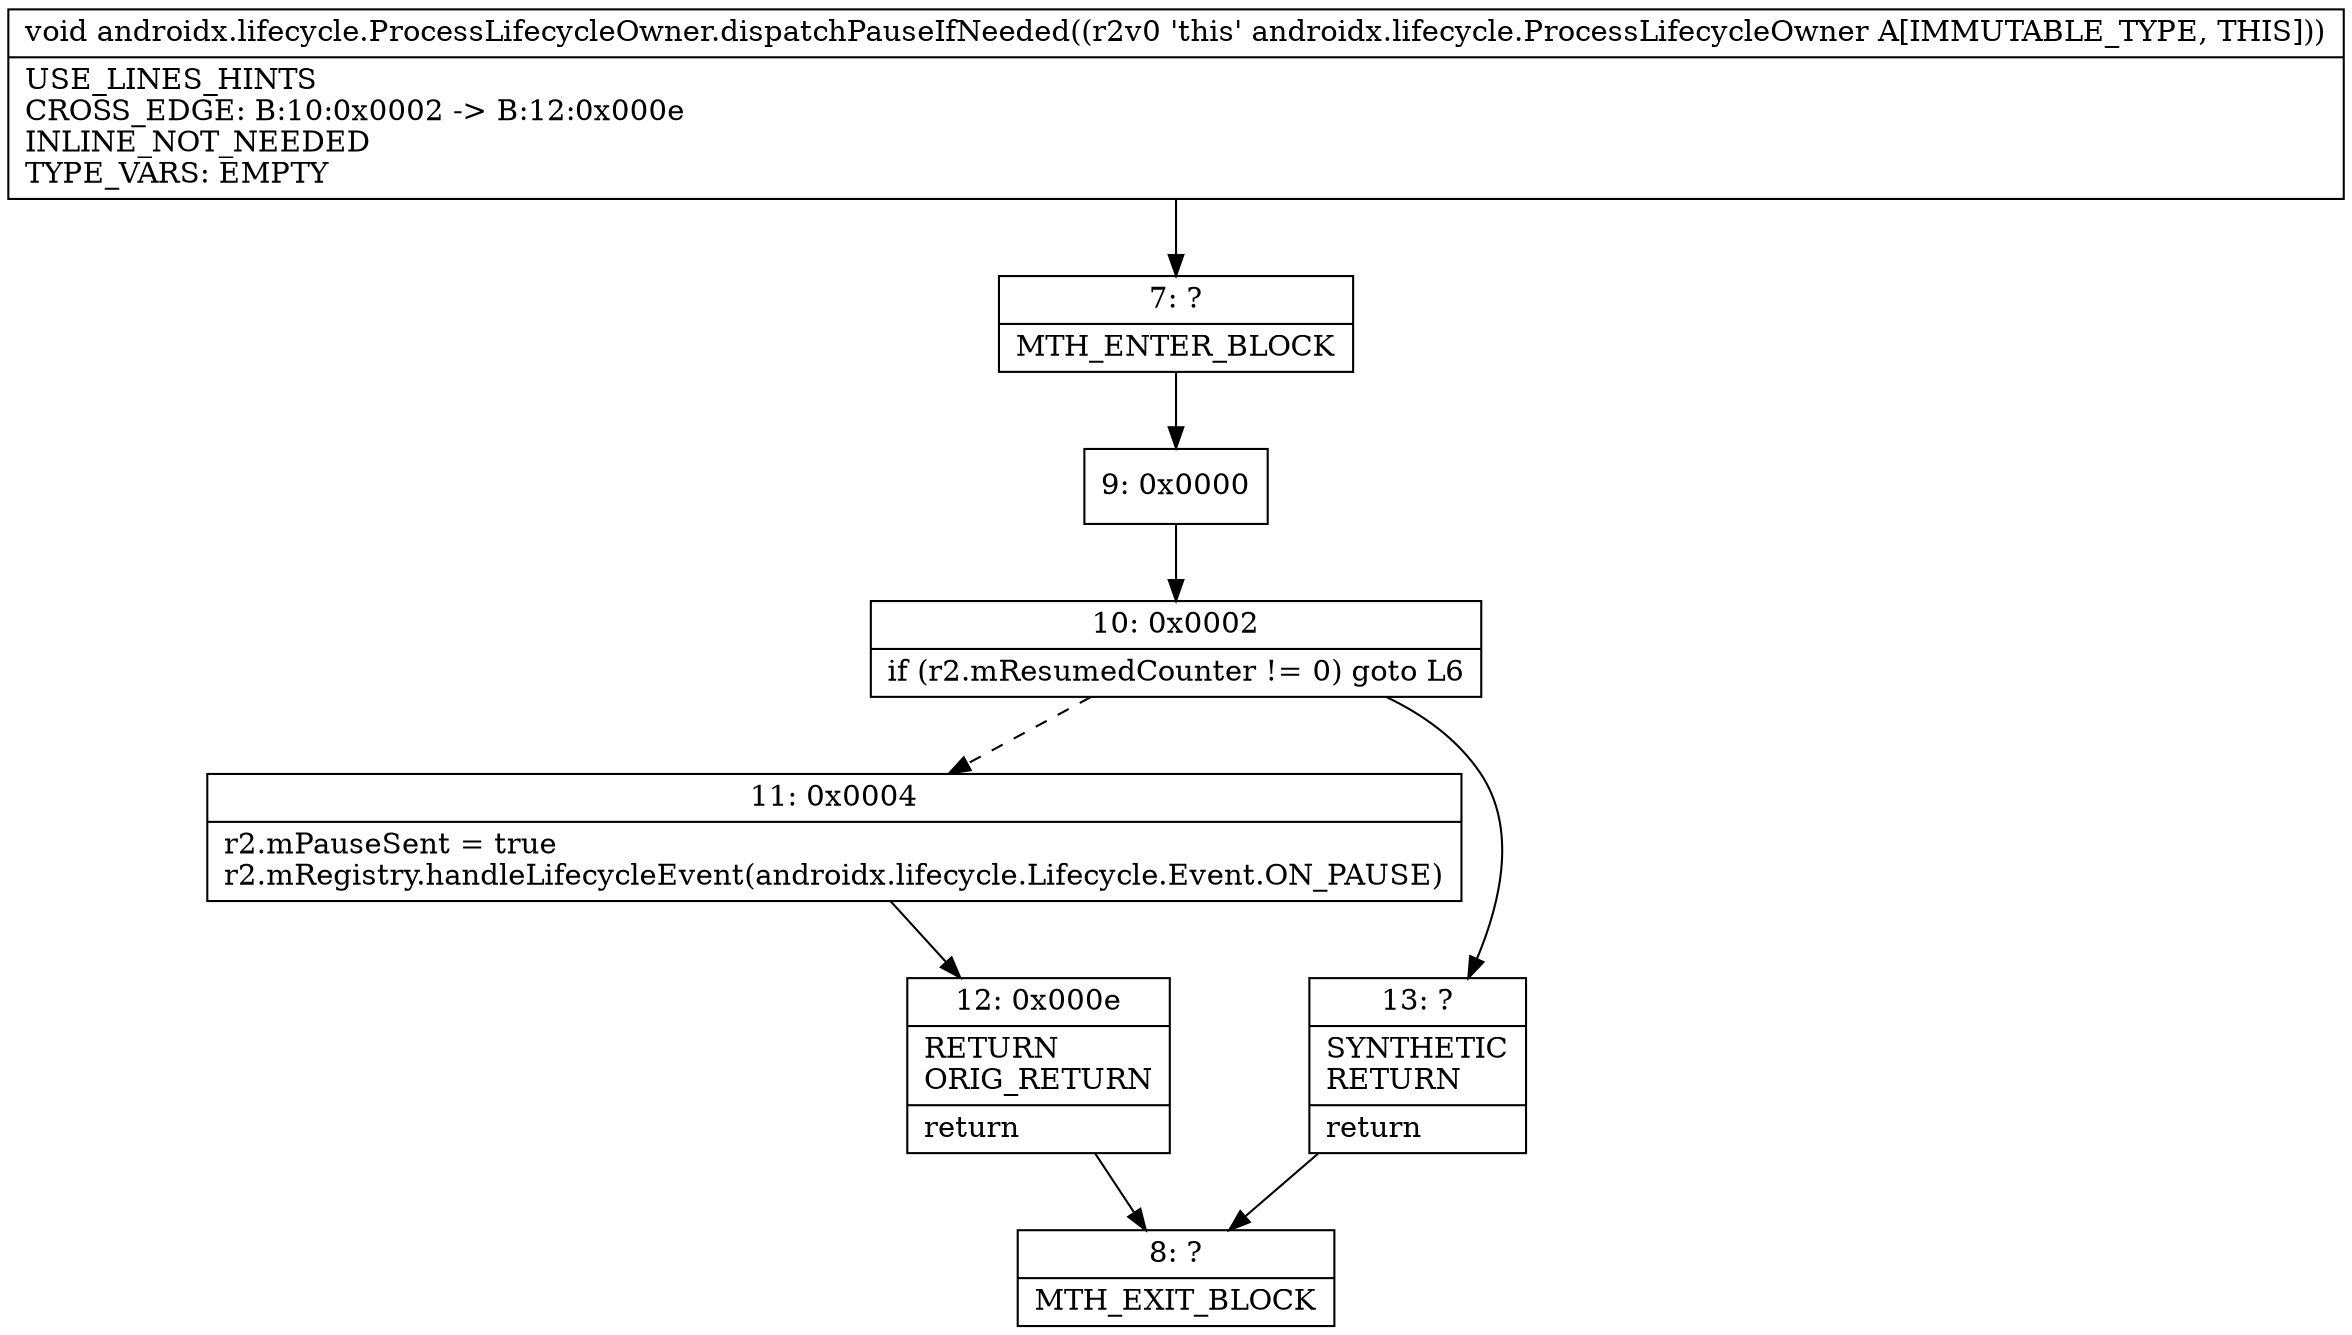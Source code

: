 digraph "CFG forandroidx.lifecycle.ProcessLifecycleOwner.dispatchPauseIfNeeded()V" {
Node_7 [shape=record,label="{7\:\ ?|MTH_ENTER_BLOCK\l}"];
Node_9 [shape=record,label="{9\:\ 0x0000}"];
Node_10 [shape=record,label="{10\:\ 0x0002|if (r2.mResumedCounter != 0) goto L6\l}"];
Node_11 [shape=record,label="{11\:\ 0x0004|r2.mPauseSent = true\lr2.mRegistry.handleLifecycleEvent(androidx.lifecycle.Lifecycle.Event.ON_PAUSE)\l}"];
Node_12 [shape=record,label="{12\:\ 0x000e|RETURN\lORIG_RETURN\l|return\l}"];
Node_8 [shape=record,label="{8\:\ ?|MTH_EXIT_BLOCK\l}"];
Node_13 [shape=record,label="{13\:\ ?|SYNTHETIC\lRETURN\l|return\l}"];
MethodNode[shape=record,label="{void androidx.lifecycle.ProcessLifecycleOwner.dispatchPauseIfNeeded((r2v0 'this' androidx.lifecycle.ProcessLifecycleOwner A[IMMUTABLE_TYPE, THIS]))  | USE_LINES_HINTS\lCROSS_EDGE: B:10:0x0002 \-\> B:12:0x000e\lINLINE_NOT_NEEDED\lTYPE_VARS: EMPTY\l}"];
MethodNode -> Node_7;Node_7 -> Node_9;
Node_9 -> Node_10;
Node_10 -> Node_11[style=dashed];
Node_10 -> Node_13;
Node_11 -> Node_12;
Node_12 -> Node_8;
Node_13 -> Node_8;
}

